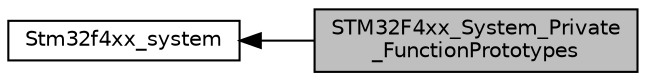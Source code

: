digraph "STM32F4xx_System_Private_FunctionPrototypes"
{
  edge [fontname="Helvetica",fontsize="10",labelfontname="Helvetica",labelfontsize="10"];
  node [fontname="Helvetica",fontsize="10",shape=record];
  rankdir=LR;
  Node0 [label="STM32F4xx_System_Private\l_FunctionPrototypes",height=0.2,width=0.4,color="black", fillcolor="grey75", style="filled", fontcolor="black"];
  Node1 [label="Stm32f4xx_system",height=0.2,width=0.4,color="black", fillcolor="white", style="filled",URL="$group__stm32f4xx__system.html"];
  Node1->Node0 [shape=plaintext, dir="back", style="solid"];
}
